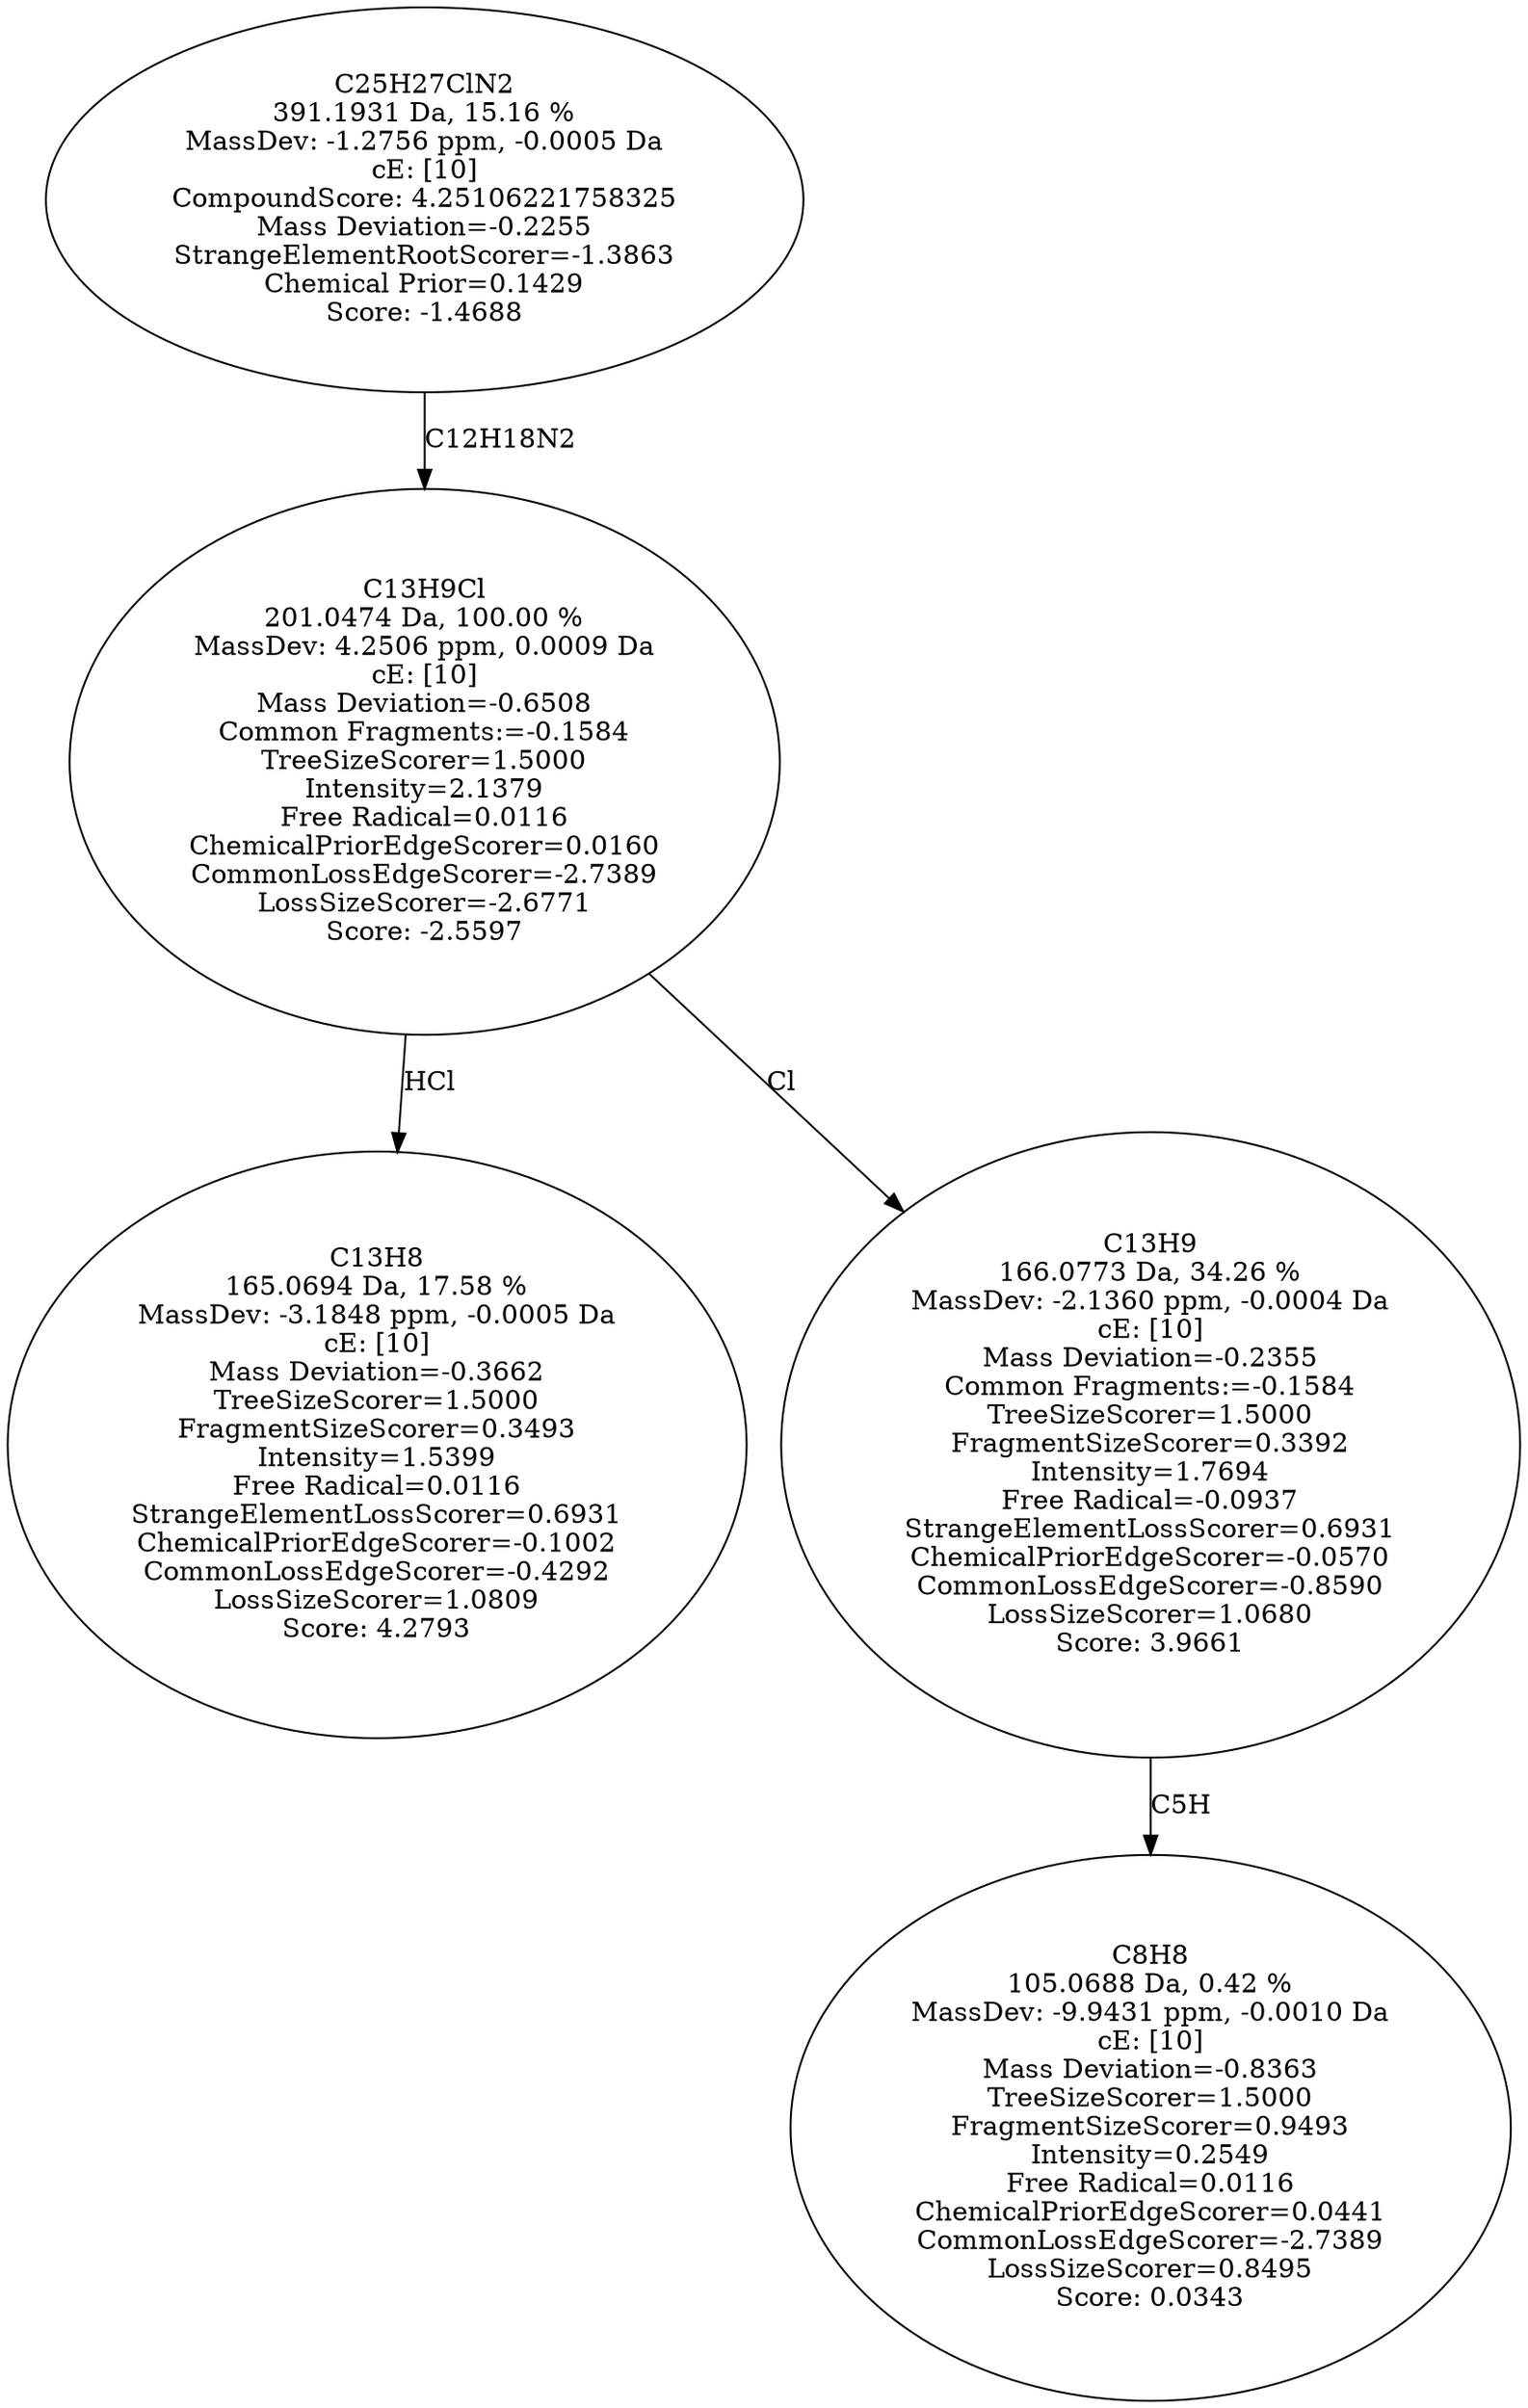strict digraph {
v1 [label="C13H8\n165.0694 Da, 17.58 %\nMassDev: -3.1848 ppm, -0.0005 Da\ncE: [10]\nMass Deviation=-0.3662\nTreeSizeScorer=1.5000\nFragmentSizeScorer=0.3493\nIntensity=1.5399\nFree Radical=0.0116\nStrangeElementLossScorer=0.6931\nChemicalPriorEdgeScorer=-0.1002\nCommonLossEdgeScorer=-0.4292\nLossSizeScorer=1.0809\nScore: 4.2793"];
v2 [label="C8H8\n105.0688 Da, 0.42 %\nMassDev: -9.9431 ppm, -0.0010 Da\ncE: [10]\nMass Deviation=-0.8363\nTreeSizeScorer=1.5000\nFragmentSizeScorer=0.9493\nIntensity=0.2549\nFree Radical=0.0116\nChemicalPriorEdgeScorer=0.0441\nCommonLossEdgeScorer=-2.7389\nLossSizeScorer=0.8495\nScore: 0.0343"];
v3 [label="C13H9\n166.0773 Da, 34.26 %\nMassDev: -2.1360 ppm, -0.0004 Da\ncE: [10]\nMass Deviation=-0.2355\nCommon Fragments:=-0.1584\nTreeSizeScorer=1.5000\nFragmentSizeScorer=0.3392\nIntensity=1.7694\nFree Radical=-0.0937\nStrangeElementLossScorer=0.6931\nChemicalPriorEdgeScorer=-0.0570\nCommonLossEdgeScorer=-0.8590\nLossSizeScorer=1.0680\nScore: 3.9661"];
v4 [label="C13H9Cl\n201.0474 Da, 100.00 %\nMassDev: 4.2506 ppm, 0.0009 Da\ncE: [10]\nMass Deviation=-0.6508\nCommon Fragments:=-0.1584\nTreeSizeScorer=1.5000\nIntensity=2.1379\nFree Radical=0.0116\nChemicalPriorEdgeScorer=0.0160\nCommonLossEdgeScorer=-2.7389\nLossSizeScorer=-2.6771\nScore: -2.5597"];
v5 [label="C25H27ClN2\n391.1931 Da, 15.16 %\nMassDev: -1.2756 ppm, -0.0005 Da\ncE: [10]\nCompoundScore: 4.25106221758325\nMass Deviation=-0.2255\nStrangeElementRootScorer=-1.3863\nChemical Prior=0.1429\nScore: -1.4688"];
v4 -> v1 [label="HCl"];
v3 -> v2 [label="C5H"];
v4 -> v3 [label="Cl"];
v5 -> v4 [label="C12H18N2"];
}